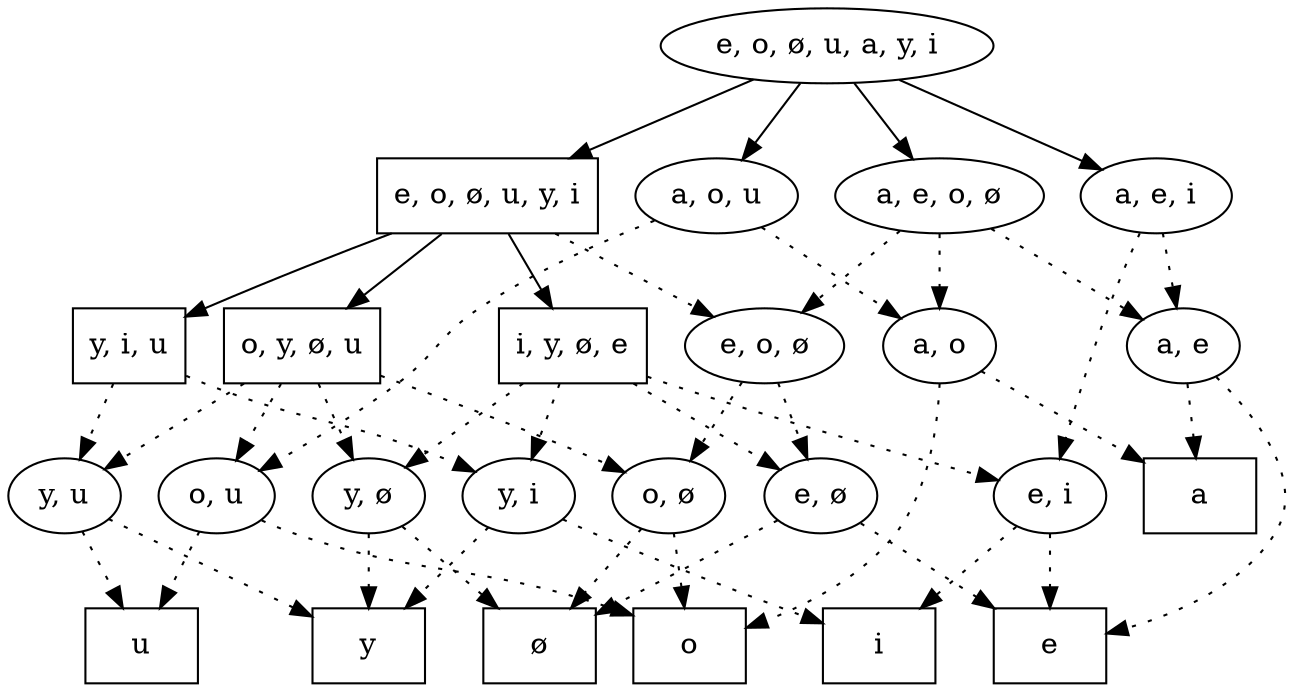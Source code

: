 // None
digraph {
	0 [label="e, o, ø, u, a, y, i"]
	1 [label="e, o, ø, u, y, i",shape=box]
	2 [label="i, y, ø, e",shape=box]
	3 [label="o, y, ø, u",shape=box]
	4 [label="y, i, u",shape=box]
	5 [label="i",shape=box]
	6 [label="y",shape=box]
	7 [label="u",shape=box]
	8 [label="e",shape=box]
	9 [label="ø",shape=box]
	10 [label="o",shape=box]
	11 [label="a",shape=box]
	12 [label="y, ø"]
	13 [label="y, i"]
	14 [label="y, u"]
	15 [label="a, o, u"]
	16 [label="a, e, i"]
	17 [label="a, e, o, ø"]
	18 [label="o, u"]
	19 [label="e, i"]
	20 [label="e, o, ø"]
	21 [label="e, ø"]
	22 [label="o, ø"]
	23 [label="a, o"]
	24 [label="a, e"]
	0 -> 1 []
	0 -> 15 []
	0 -> 16 []
	0 -> 17 []
	1 -> 2 []
	1 -> 3 []
	1 -> 4 []
	1 -> 20 [style=dotted]
	2 -> 12 [style=dotted]
	2 -> 13 [style=dotted]
	2 -> 19 [style=dotted]
	2 -> 21 [style=dotted]
	3 -> 12 [style=dotted]
	3 -> 14 [style=dotted]
	3 -> 18 [style=dotted]
	3 -> 22 [style=dotted]
	4 -> 13 [style=dotted]
	4 -> 14 [style=dotted]
	12 -> 6 [style=dotted]
	12 -> 9 [style=dotted]
	13 -> 5 [style=dotted]
	13 -> 6 [style=dotted]
	14 -> 6 [style=dotted]
	14 -> 7 [style=dotted]
	15 -> 18 [style=dotted]
	15 -> 23 [style=dotted]
	16 -> 19 [style=dotted]
	16 -> 24 [style=dotted]
	17 -> 20 [style=dotted]
	17 -> 23 [style=dotted]
	17 -> 24 [style=dotted]
	18 -> 7 [style=dotted]
	18 -> 10 [style=dotted]
	19 -> 5 [style=dotted]
	19 -> 8 [style=dotted]
	20 -> 21 [style=dotted]
	20 -> 22 [style=dotted]
	21 -> 8 [style=dotted]
	21 -> 9 [style=dotted]
	22 -> 9 [style=dotted]
	22 -> 10 [style=dotted]
	23 -> 10 [style=dotted]
	23 -> 11 [style=dotted]
	24 -> 8 [style=dotted]
	24 -> 11 [style=dotted]
}
